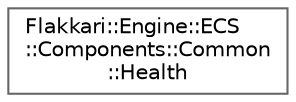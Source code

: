 digraph "Graphical Class Hierarchy"
{
 // LATEX_PDF_SIZE
  bgcolor="transparent";
  edge [fontname=Helvetica,fontsize=10,labelfontname=Helvetica,labelfontsize=10];
  node [fontname=Helvetica,fontsize=10,shape=box,height=0.2,width=0.4];
  rankdir="LR";
  Node0 [id="Node000000",label="Flakkari::Engine::ECS\l::Components::Common\l::Health",height=0.2,width=0.4,color="grey40", fillcolor="white", style="filled",URL="$dd/d44/structFlakkari_1_1Engine_1_1ECS_1_1Components_1_1Common_1_1Health.html",tooltip="Health is a structure that represents the life of an \"living object\"."];
}
